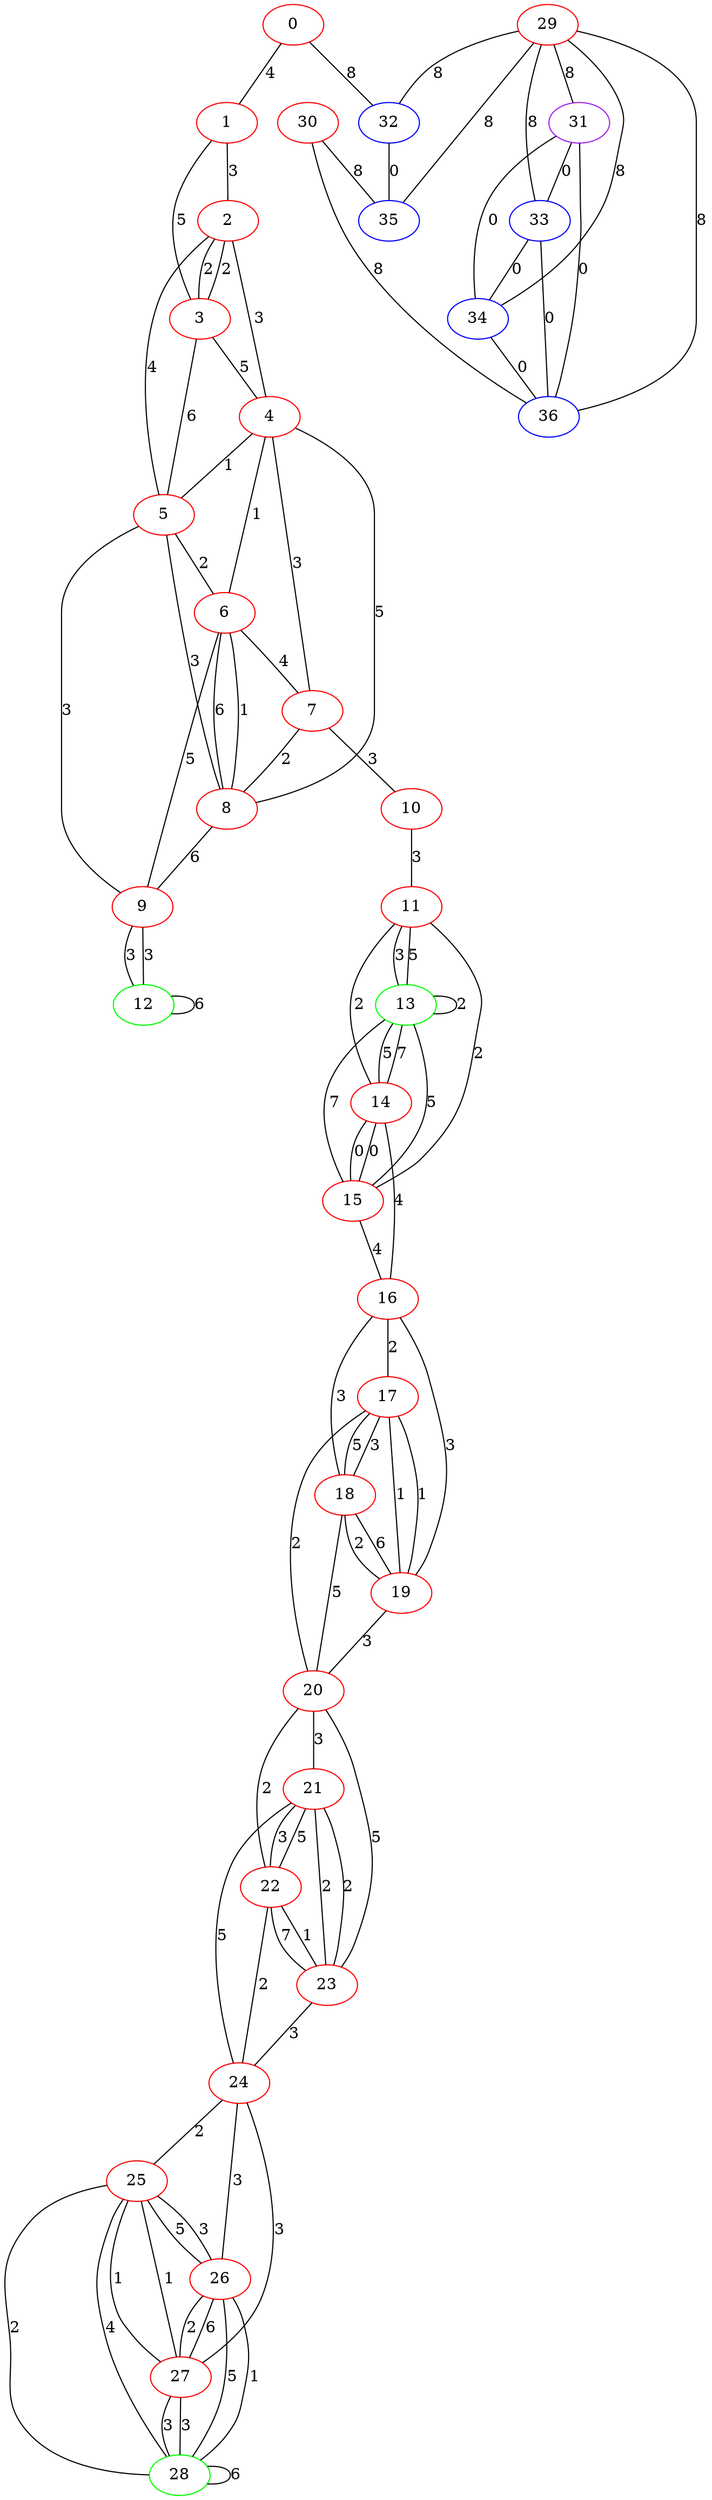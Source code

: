 graph "" {
0 [color=red, weight=1];
1 [color=red, weight=1];
2 [color=red, weight=1];
3 [color=red, weight=1];
4 [color=red, weight=1];
5 [color=red, weight=1];
6 [color=red, weight=1];
7 [color=red, weight=1];
8 [color=red, weight=1];
9 [color=red, weight=1];
10 [color=red, weight=1];
11 [color=red, weight=1];
12 [color=green, weight=2];
13 [color=green, weight=2];
14 [color=red, weight=1];
15 [color=red, weight=1];
16 [color=red, weight=1];
17 [color=red, weight=1];
18 [color=red, weight=1];
19 [color=red, weight=1];
20 [color=red, weight=1];
21 [color=red, weight=1];
22 [color=red, weight=1];
23 [color=red, weight=1];
24 [color=red, weight=1];
25 [color=red, weight=1];
26 [color=red, weight=1];
27 [color=red, weight=1];
28 [color=green, weight=2];
29 [color=red, weight=1];
30 [color=red, weight=1];
31 [color=purple, weight=4];
32 [color=blue, weight=3];
33 [color=blue, weight=3];
34 [color=blue, weight=3];
35 [color=blue, weight=3];
36 [color=blue, weight=3];
0 -- 32  [key=0, label=8];
0 -- 1  [key=0, label=4];
1 -- 2  [key=0, label=3];
1 -- 3  [key=0, label=5];
2 -- 3  [key=0, label=2];
2 -- 3  [key=1, label=2];
2 -- 4  [key=0, label=3];
2 -- 5  [key=0, label=4];
3 -- 4  [key=0, label=5];
3 -- 5  [key=0, label=6];
4 -- 5  [key=0, label=1];
4 -- 6  [key=0, label=1];
4 -- 7  [key=0, label=3];
4 -- 8  [key=0, label=5];
5 -- 6  [key=0, label=2];
5 -- 8  [key=0, label=3];
5 -- 9  [key=0, label=3];
6 -- 8  [key=0, label=6];
6 -- 8  [key=1, label=1];
6 -- 9  [key=0, label=5];
6 -- 7  [key=0, label=4];
7 -- 8  [key=0, label=2];
7 -- 10  [key=0, label=3];
8 -- 9  [key=0, label=6];
9 -- 12  [key=0, label=3];
9 -- 12  [key=1, label=3];
10 -- 11  [key=0, label=3];
11 -- 13  [key=0, label=3];
11 -- 13  [key=1, label=5];
11 -- 14  [key=0, label=2];
11 -- 15  [key=0, label=2];
12 -- 12  [key=0, label=6];
13 -- 13  [key=0, label=2];
13 -- 14  [key=0, label=5];
13 -- 14  [key=1, label=7];
13 -- 15  [key=0, label=5];
13 -- 15  [key=1, label=7];
14 -- 16  [key=0, label=4];
14 -- 15  [key=0, label=0];
14 -- 15  [key=1, label=0];
15 -- 16  [key=0, label=4];
16 -- 17  [key=0, label=2];
16 -- 18  [key=0, label=3];
16 -- 19  [key=0, label=3];
17 -- 18  [key=0, label=5];
17 -- 18  [key=1, label=3];
17 -- 19  [key=0, label=1];
17 -- 19  [key=1, label=1];
17 -- 20  [key=0, label=2];
18 -- 19  [key=0, label=6];
18 -- 19  [key=1, label=2];
18 -- 20  [key=0, label=5];
19 -- 20  [key=0, label=3];
20 -- 21  [key=0, label=3];
20 -- 22  [key=0, label=2];
20 -- 23  [key=0, label=5];
21 -- 24  [key=0, label=5];
21 -- 22  [key=0, label=3];
21 -- 22  [key=1, label=5];
21 -- 23  [key=0, label=2];
21 -- 23  [key=1, label=2];
22 -- 24  [key=0, label=2];
22 -- 23  [key=0, label=1];
22 -- 23  [key=1, label=7];
23 -- 24  [key=0, label=3];
24 -- 25  [key=0, label=2];
24 -- 26  [key=0, label=3];
24 -- 27  [key=0, label=3];
25 -- 26  [key=0, label=5];
25 -- 26  [key=1, label=3];
25 -- 27  [key=0, label=1];
25 -- 27  [key=1, label=1];
25 -- 28  [key=0, label=2];
25 -- 28  [key=1, label=4];
26 -- 27  [key=0, label=6];
26 -- 27  [key=1, label=2];
26 -- 28  [key=0, label=5];
26 -- 28  [key=1, label=1];
27 -- 28  [key=0, label=3];
27 -- 28  [key=1, label=3];
28 -- 28  [key=0, label=6];
29 -- 32  [key=0, label=8];
29 -- 33  [key=0, label=8];
29 -- 34  [key=0, label=8];
29 -- 35  [key=0, label=8];
29 -- 36  [key=0, label=8];
29 -- 31  [key=0, label=8];
30 -- 35  [key=0, label=8];
30 -- 36  [key=0, label=8];
31 -- 33  [key=0, label=0];
31 -- 34  [key=0, label=0];
31 -- 36  [key=0, label=0];
32 -- 35  [key=0, label=0];
33 -- 34  [key=0, label=0];
33 -- 36  [key=0, label=0];
34 -- 36  [key=0, label=0];
}
